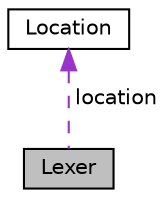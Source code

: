 digraph "Lexer"
{
 // LATEX_PDF_SIZE
  bgcolor="transparent";
  edge [fontname="Helvetica",fontsize="10",labelfontname="Helvetica",labelfontsize="10"];
  node [fontname="Helvetica",fontsize="10",shape=record];
  Node1 [label="Lexer",height=0.2,width=0.4,color="black", fillcolor="grey75", style="filled", fontcolor="black",tooltip="TODO: rework lexer to read the file while lexing tokens and not reading all the contents of a file in..."];
  Node2 -> Node1 [dir="back",color="darkorchid3",fontsize="10",style="dashed",label=" location" ,fontname="Helvetica"];
  Node2 [label="Location",height=0.2,width=0.4,color="black",URL="$d3/d98/structLocation.html",tooltip="Location used to track lexical token's position in source file for debugging and better error message..."];
}
